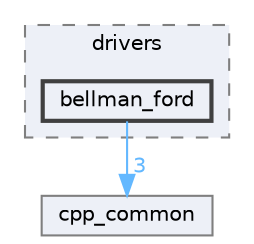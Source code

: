 digraph "bellman_ford"
{
 // LATEX_PDF_SIZE
  bgcolor="transparent";
  edge [fontname=Helvetica,fontsize=10,labelfontname=Helvetica,labelfontsize=10];
  node [fontname=Helvetica,fontsize=10,shape=box,height=0.2,width=0.4];
  compound=true
  subgraph clusterdir_4fe5cf12322eb0f9892753dc20f1484c {
    graph [ bgcolor="#edf0f7", pencolor="grey50", label="drivers", fontname=Helvetica,fontsize=10 style="filled,dashed", URL="dir_4fe5cf12322eb0f9892753dc20f1484c.html",tooltip=""]
  dir_8af2151eac04c9a3887554d54ae7b38c [label="bellman_ford", fillcolor="#edf0f7", color="grey25", style="filled,bold", URL="dir_8af2151eac04c9a3887554d54ae7b38c.html",tooltip=""];
  }
  dir_f413d2883acb285bdeb0fac3ae939ed0 [label="cpp_common", fillcolor="#edf0f7", color="grey50", style="filled", URL="dir_f413d2883acb285bdeb0fac3ae939ed0.html",tooltip=""];
  dir_8af2151eac04c9a3887554d54ae7b38c->dir_f413d2883acb285bdeb0fac3ae939ed0 [headlabel="3", labeldistance=1.5 headhref="dir_000012_000036.html" href="dir_000012_000036.html" color="steelblue1" fontcolor="steelblue1"];
}
